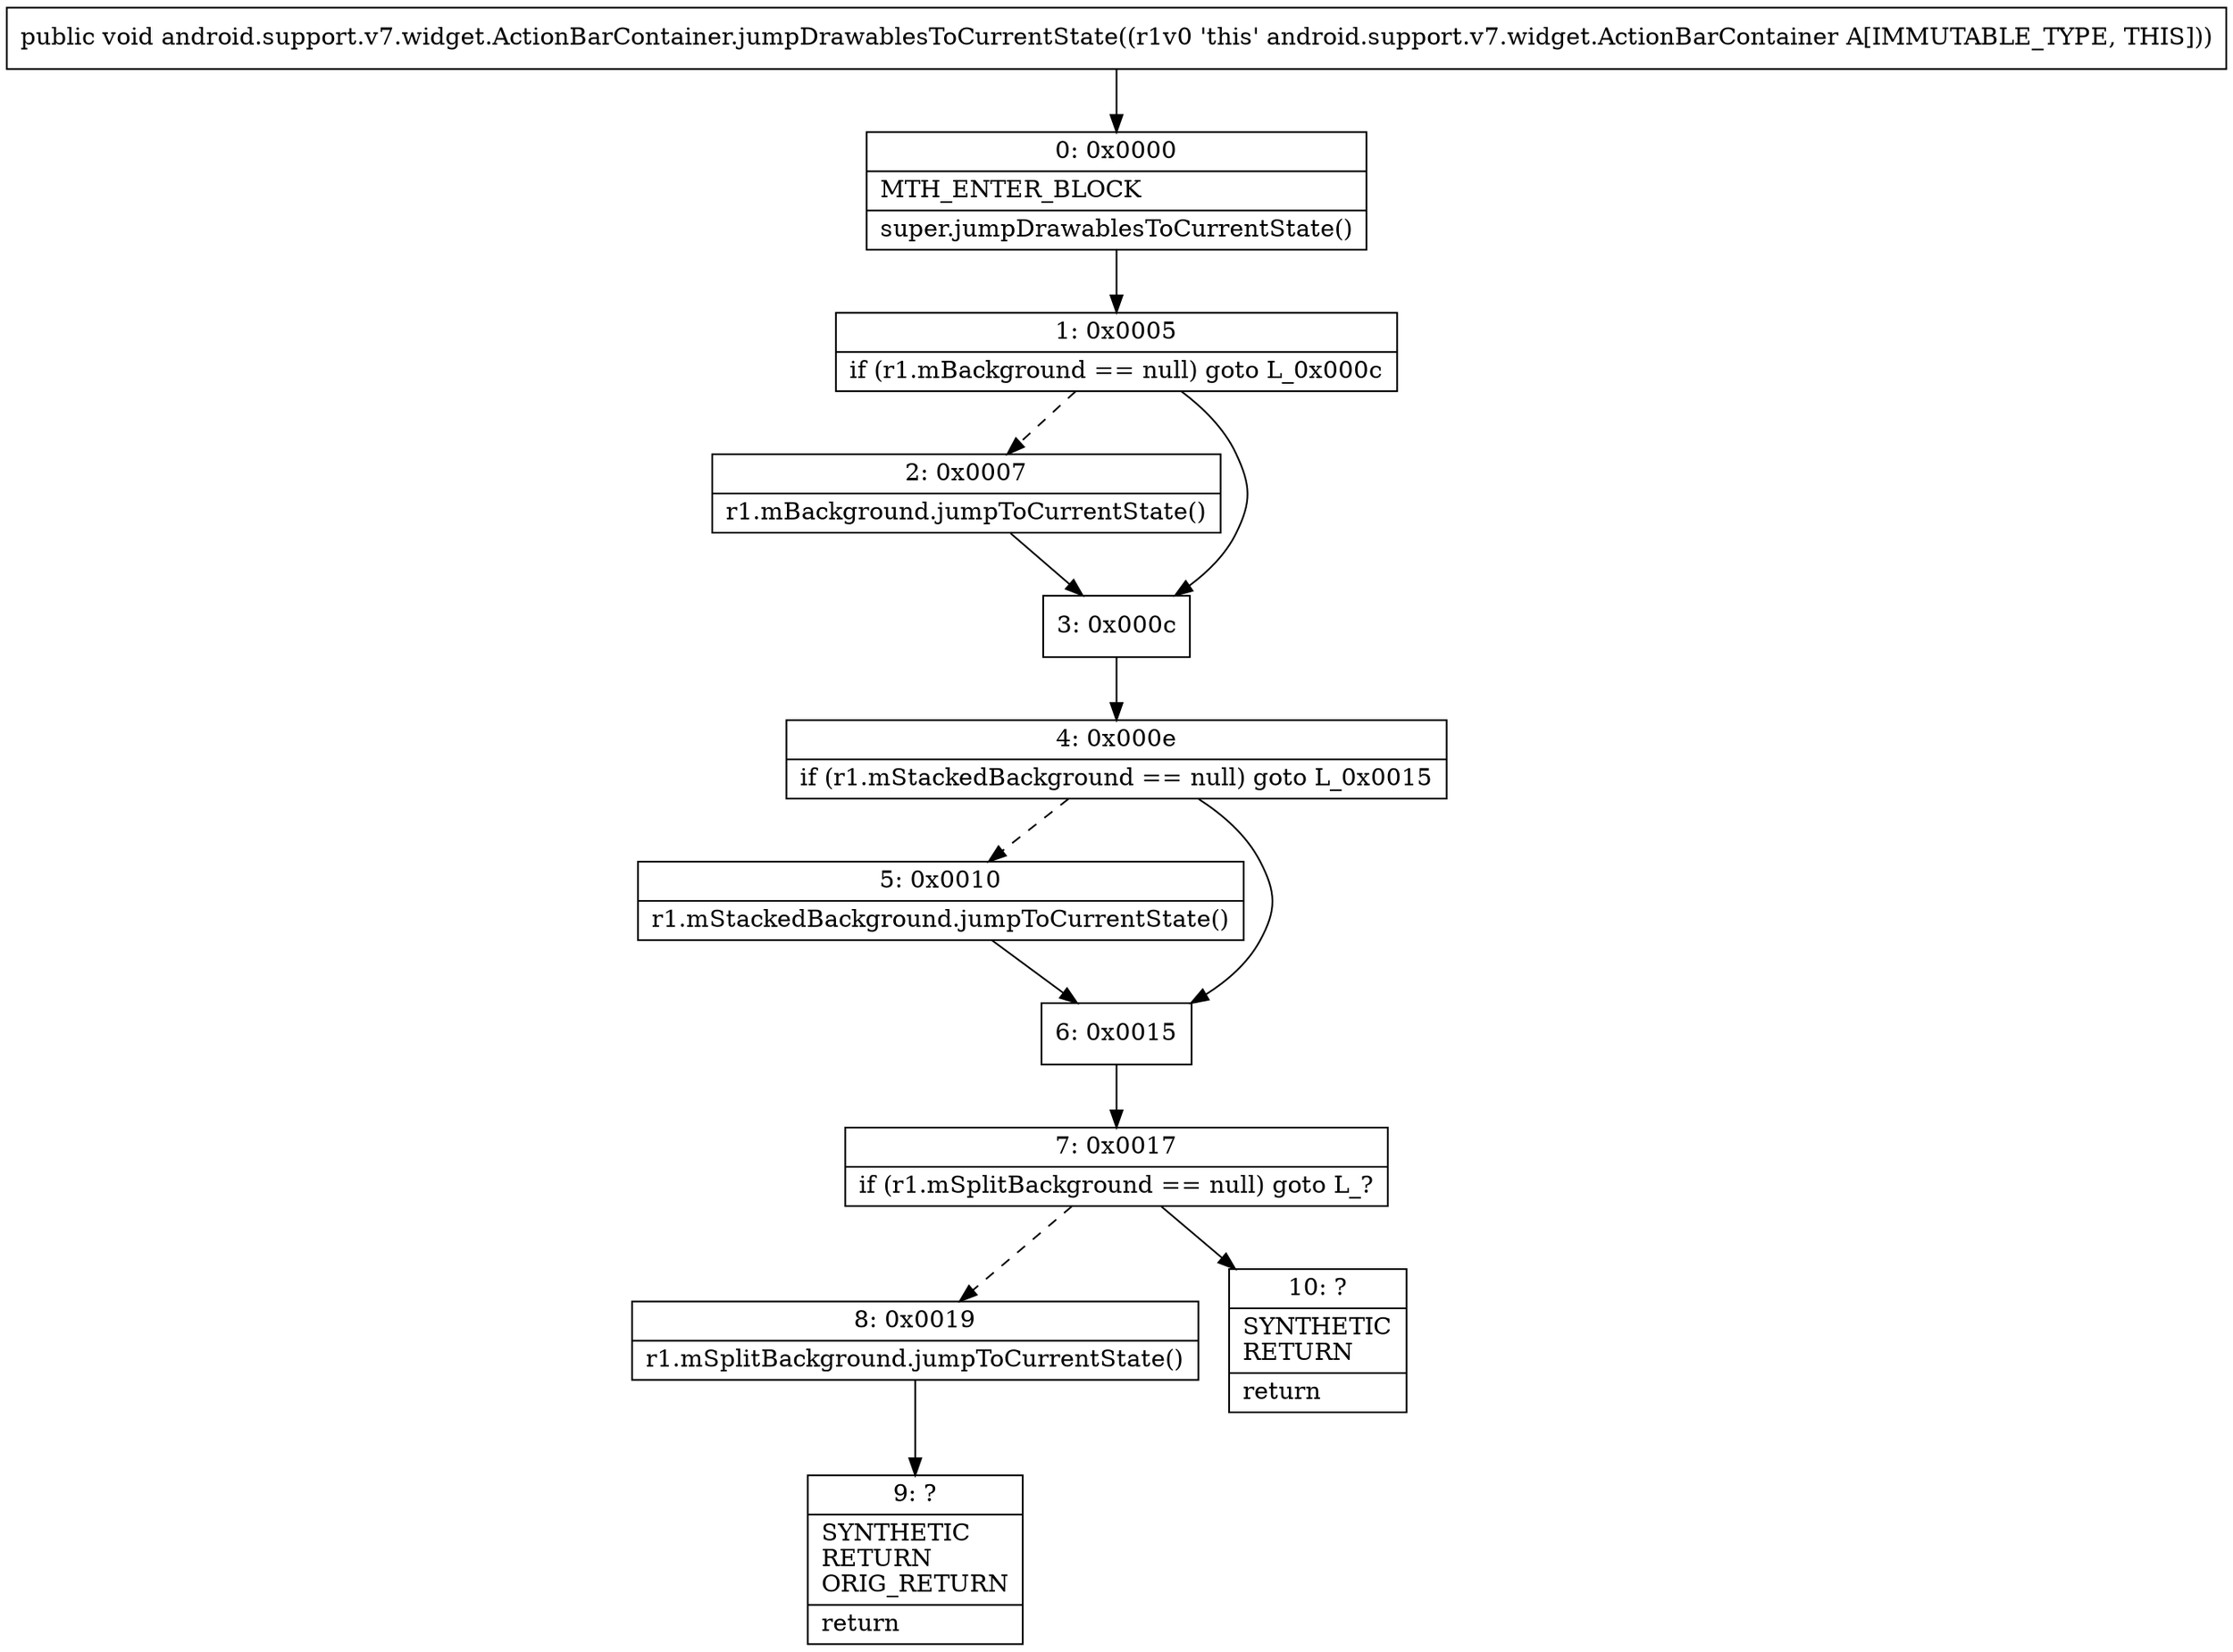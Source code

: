 digraph "CFG forandroid.support.v7.widget.ActionBarContainer.jumpDrawablesToCurrentState()V" {
Node_0 [shape=record,label="{0\:\ 0x0000|MTH_ENTER_BLOCK\l|super.jumpDrawablesToCurrentState()\l}"];
Node_1 [shape=record,label="{1\:\ 0x0005|if (r1.mBackground == null) goto L_0x000c\l}"];
Node_2 [shape=record,label="{2\:\ 0x0007|r1.mBackground.jumpToCurrentState()\l}"];
Node_3 [shape=record,label="{3\:\ 0x000c}"];
Node_4 [shape=record,label="{4\:\ 0x000e|if (r1.mStackedBackground == null) goto L_0x0015\l}"];
Node_5 [shape=record,label="{5\:\ 0x0010|r1.mStackedBackground.jumpToCurrentState()\l}"];
Node_6 [shape=record,label="{6\:\ 0x0015}"];
Node_7 [shape=record,label="{7\:\ 0x0017|if (r1.mSplitBackground == null) goto L_?\l}"];
Node_8 [shape=record,label="{8\:\ 0x0019|r1.mSplitBackground.jumpToCurrentState()\l}"];
Node_9 [shape=record,label="{9\:\ ?|SYNTHETIC\lRETURN\lORIG_RETURN\l|return\l}"];
Node_10 [shape=record,label="{10\:\ ?|SYNTHETIC\lRETURN\l|return\l}"];
MethodNode[shape=record,label="{public void android.support.v7.widget.ActionBarContainer.jumpDrawablesToCurrentState((r1v0 'this' android.support.v7.widget.ActionBarContainer A[IMMUTABLE_TYPE, THIS])) }"];
MethodNode -> Node_0;
Node_0 -> Node_1;
Node_1 -> Node_2[style=dashed];
Node_1 -> Node_3;
Node_2 -> Node_3;
Node_3 -> Node_4;
Node_4 -> Node_5[style=dashed];
Node_4 -> Node_6;
Node_5 -> Node_6;
Node_6 -> Node_7;
Node_7 -> Node_8[style=dashed];
Node_7 -> Node_10;
Node_8 -> Node_9;
}

